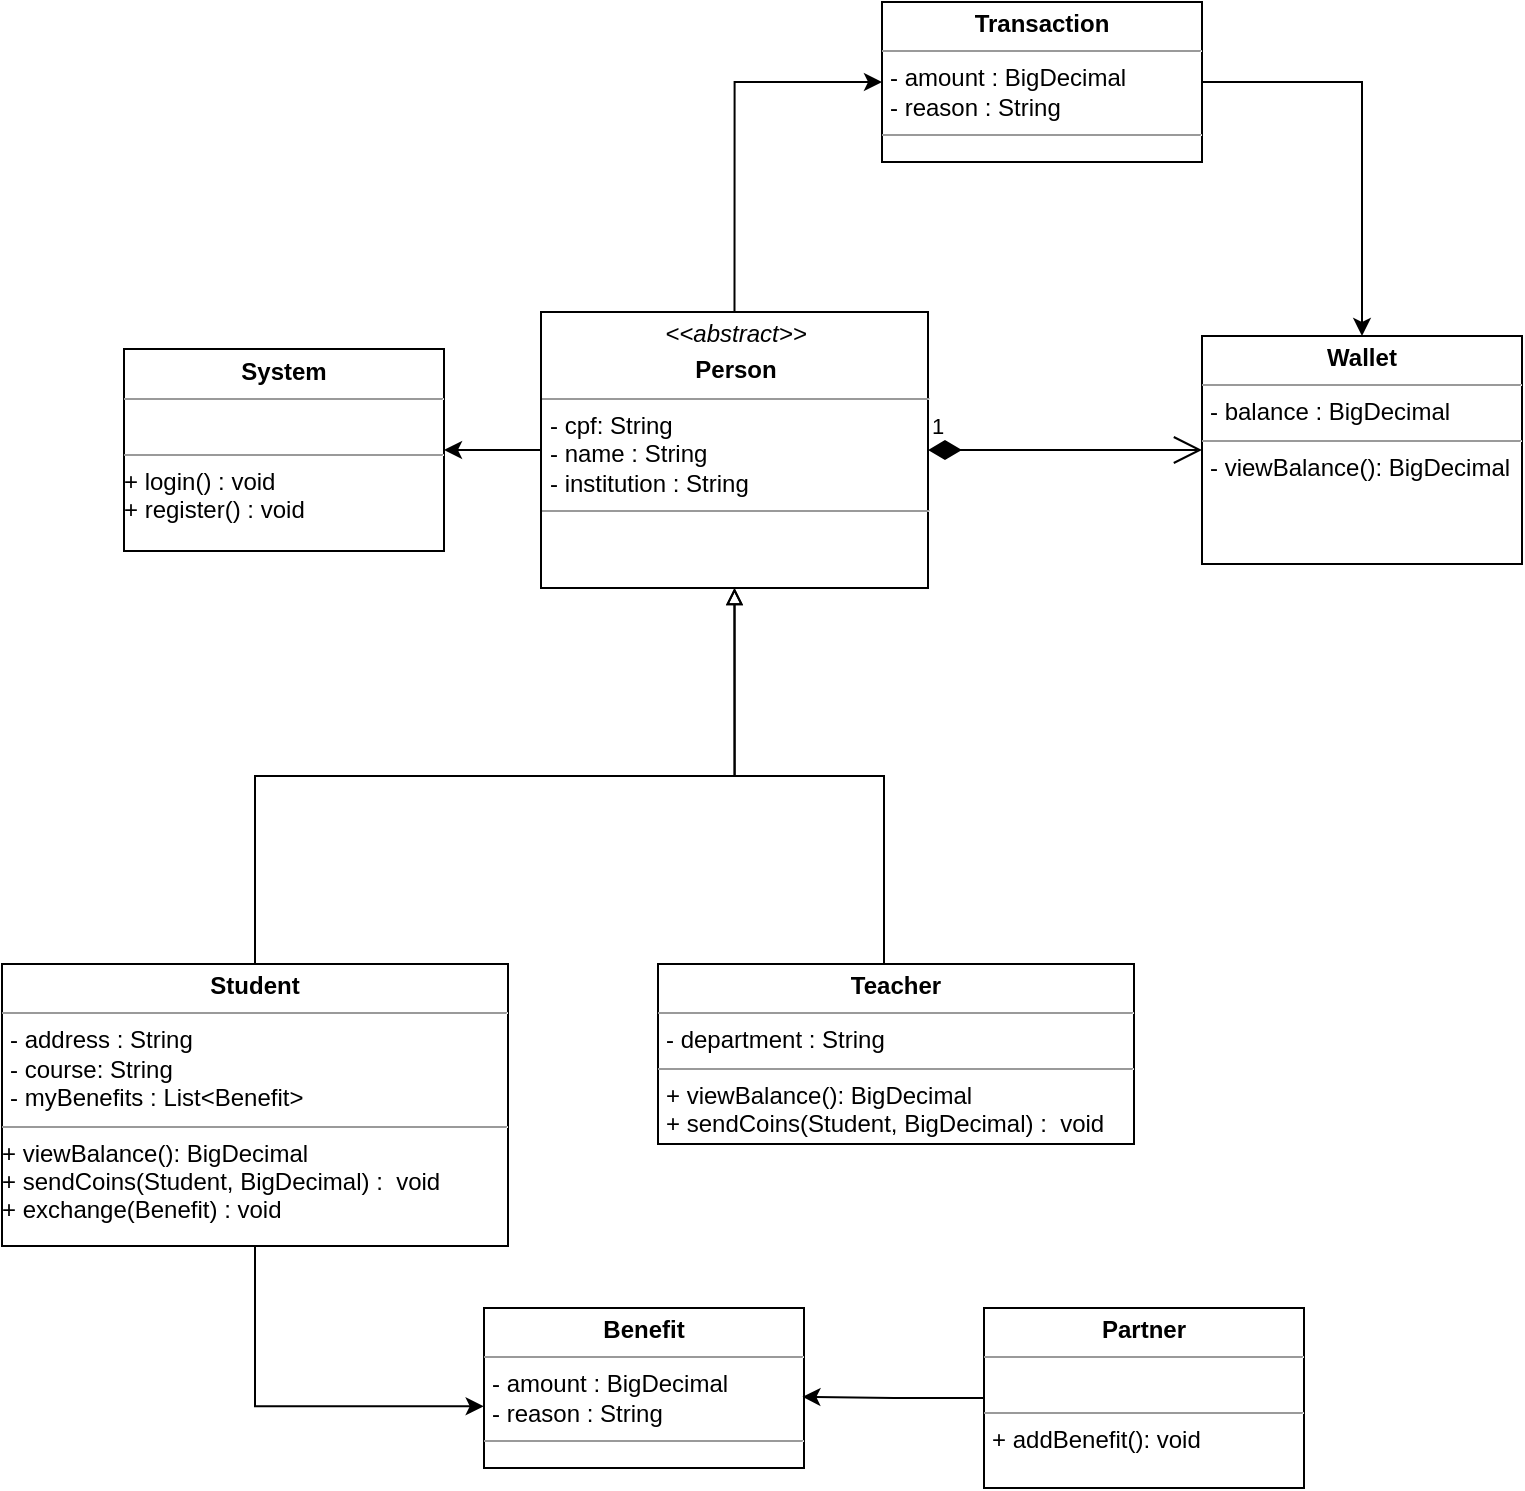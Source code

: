 <mxfile version="21.8.2" type="device">
  <diagram name="Page-1" id="NYpdusXRe-5Q48nrc2SD">
    <mxGraphModel dx="2593" dy="1025" grid="0" gridSize="10" guides="1" tooltips="1" connect="1" arrows="1" fold="1" page="1" pageScale="1" pageWidth="1654" pageHeight="1169" math="0" shadow="0">
      <root>
        <mxCell id="0" />
        <mxCell id="1" parent="0" />
        <mxCell id="BnxCV7DyVBP9lFKoRa-R-29" style="edgeStyle=orthogonalEdgeStyle;rounded=0;orthogonalLoop=1;jettySize=auto;html=1;entryX=0;entryY=0.5;entryDx=0;entryDy=0;exitX=0.5;exitY=0;exitDx=0;exitDy=0;" edge="1" parent="1" source="BnxCV7DyVBP9lFKoRa-R-6" target="BnxCV7DyVBP9lFKoRa-R-28">
          <mxGeometry relative="1" as="geometry" />
        </mxCell>
        <mxCell id="BnxCV7DyVBP9lFKoRa-R-32" style="edgeStyle=orthogonalEdgeStyle;rounded=0;orthogonalLoop=1;jettySize=auto;html=1;entryX=1;entryY=0.5;entryDx=0;entryDy=0;" edge="1" parent="1" source="BnxCV7DyVBP9lFKoRa-R-6" target="BnxCV7DyVBP9lFKoRa-R-31">
          <mxGeometry relative="1" as="geometry" />
        </mxCell>
        <mxCell id="BnxCV7DyVBP9lFKoRa-R-6" value="&lt;p style=&quot;margin:0px;margin-top:4px;text-align:center;&quot;&gt;&lt;i&gt;&amp;lt;&amp;lt;abstract&amp;gt;&amp;gt;&lt;b&gt;&lt;br&gt;&lt;/b&gt;&lt;/i&gt;&lt;/p&gt;&lt;p style=&quot;margin:0px;margin-top:4px;text-align:center;&quot;&gt;&lt;b&gt;Person&lt;/b&gt;&lt;/p&gt;&lt;hr size=&quot;1&quot;&gt;&lt;p style=&quot;margin:0px;margin-left:4px;&quot;&gt;- cpf: String&lt;br&gt;&lt;/p&gt;&lt;p style=&quot;margin:0px;margin-left:4px;&quot;&gt;- name : String&lt;/p&gt;&lt;p style=&quot;margin:0px;margin-left:4px;&quot;&gt;- institution : String&lt;br&gt;&lt;/p&gt;&lt;hr size=&quot;1&quot;&gt;" style="verticalAlign=top;align=left;overflow=fill;fontSize=12;fontFamily=Helvetica;html=1;whiteSpace=wrap;" vertex="1" parent="1">
          <mxGeometry x="339.5" y="253" width="193.5" height="138" as="geometry" />
        </mxCell>
        <mxCell id="BnxCV7DyVBP9lFKoRa-R-12" style="edgeStyle=orthogonalEdgeStyle;rounded=0;orthogonalLoop=1;jettySize=auto;html=1;entryX=0.5;entryY=1;entryDx=0;entryDy=0;exitX=0.5;exitY=0;exitDx=0;exitDy=0;endArrow=block;endFill=0;" edge="1" parent="1" source="BnxCV7DyVBP9lFKoRa-R-8" target="BnxCV7DyVBP9lFKoRa-R-6">
          <mxGeometry relative="1" as="geometry" />
        </mxCell>
        <mxCell id="BnxCV7DyVBP9lFKoRa-R-8" value="&lt;p style=&quot;margin:0px;margin-top:4px;text-align:center;&quot;&gt;&lt;b&gt;Student&lt;/b&gt;&lt;/p&gt;&lt;hr size=&quot;1&quot;&gt;&lt;p style=&quot;margin:0px;margin-left:4px;&quot;&gt;- address : String&lt;/p&gt;&lt;p style=&quot;margin:0px;margin-left:4px;&quot;&gt;- course: String&lt;br&gt;&lt;/p&gt;&lt;p style=&quot;margin:0px;margin-left:4px;&quot;&gt;- myBenefits : List&amp;lt;Benefit&amp;gt;&lt;/p&gt;&lt;hr size=&quot;1&quot;&gt;+ viewBalance(): BigDecimal&lt;div align=&quot;left&quot;&gt;+ sendCoins(Student, BigDecimal) :&amp;nbsp; void&lt;/div&gt;&lt;div align=&quot;left&quot;&gt;+ exchange(Benefit) : void&lt;br&gt;&lt;/div&gt;" style="verticalAlign=top;align=left;overflow=fill;fontSize=12;fontFamily=Helvetica;html=1;whiteSpace=wrap;" vertex="1" parent="1">
          <mxGeometry x="70" y="579" width="253" height="141" as="geometry" />
        </mxCell>
        <mxCell id="BnxCV7DyVBP9lFKoRa-R-15" style="edgeStyle=orthogonalEdgeStyle;rounded=0;orthogonalLoop=1;jettySize=auto;html=1;entryX=0.5;entryY=1;entryDx=0;entryDy=0;endArrow=block;endFill=0;exitX=0.5;exitY=0;exitDx=0;exitDy=0;" edge="1" parent="1" source="BnxCV7DyVBP9lFKoRa-R-10" target="BnxCV7DyVBP9lFKoRa-R-6">
          <mxGeometry relative="1" as="geometry">
            <Array as="points">
              <mxPoint x="511" y="579" />
              <mxPoint x="511" y="485" />
              <mxPoint x="436" y="485" />
            </Array>
          </mxGeometry>
        </mxCell>
        <mxCell id="BnxCV7DyVBP9lFKoRa-R-10" value="&lt;p style=&quot;margin:0px;margin-top:4px;text-align:center;&quot;&gt;&lt;b&gt;Teacher&lt;/b&gt;&lt;/p&gt;&lt;hr size=&quot;1&quot;&gt;&lt;p style=&quot;margin:0px;margin-left:4px;&quot;&gt;- department : String&lt;br&gt;&lt;/p&gt;&lt;hr size=&quot;1&quot;&gt;&lt;p style=&quot;margin:0px;margin-left:4px;&quot;&gt;+ viewBalance(): BigDecimal&lt;/p&gt;&lt;p style=&quot;margin:0px;margin-left:4px;&quot;&gt;+ sendCoins(Student, BigDecimal) :&amp;nbsp; void&lt;/p&gt;" style="verticalAlign=top;align=left;overflow=fill;fontSize=12;fontFamily=Helvetica;html=1;whiteSpace=wrap;" vertex="1" parent="1">
          <mxGeometry x="398" y="579" width="238" height="90" as="geometry" />
        </mxCell>
        <mxCell id="BnxCV7DyVBP9lFKoRa-R-11" value="&lt;p style=&quot;margin:0px;margin-top:4px;text-align:center;&quot;&gt;&lt;b&gt;Partner&lt;/b&gt;&lt;/p&gt;&lt;hr size=&quot;1&quot;&gt;&lt;p style=&quot;margin:0px;margin-left:4px;&quot;&gt;&lt;br&gt;&lt;/p&gt;&lt;hr size=&quot;1&quot;&gt;&lt;p style=&quot;margin:0px;margin-left:4px;&quot;&gt;+ addBenefit(): void&lt;/p&gt;" style="verticalAlign=top;align=left;overflow=fill;fontSize=12;fontFamily=Helvetica;html=1;whiteSpace=wrap;" vertex="1" parent="1">
          <mxGeometry x="561" y="751" width="160" height="90" as="geometry" />
        </mxCell>
        <mxCell id="BnxCV7DyVBP9lFKoRa-R-17" value="&lt;p style=&quot;margin:0px;margin-top:4px;text-align:center;&quot;&gt;&lt;b&gt;Wallet&lt;/b&gt;&lt;/p&gt;&lt;hr size=&quot;1&quot;&gt;&lt;p style=&quot;margin:0px;margin-left:4px;&quot;&gt;- balance : BigDecimal&lt;br&gt;&lt;/p&gt;&lt;hr size=&quot;1&quot;&gt;&lt;p style=&quot;margin:0px;margin-left:4px;&quot;&gt;- viewBalance(): BigDecimal&lt;/p&gt;" style="verticalAlign=top;align=left;overflow=fill;fontSize=12;fontFamily=Helvetica;html=1;whiteSpace=wrap;" vertex="1" parent="1">
          <mxGeometry x="670" y="265" width="160" height="114" as="geometry" />
        </mxCell>
        <mxCell id="BnxCV7DyVBP9lFKoRa-R-20" value="1" style="endArrow=open;html=1;endSize=12;startArrow=diamondThin;startSize=14;startFill=1;edgeStyle=orthogonalEdgeStyle;align=left;verticalAlign=bottom;rounded=0;exitX=1;exitY=0.5;exitDx=0;exitDy=0;entryX=0;entryY=0.5;entryDx=0;entryDy=0;" edge="1" parent="1" source="BnxCV7DyVBP9lFKoRa-R-6" target="BnxCV7DyVBP9lFKoRa-R-17">
          <mxGeometry x="-1" y="3" relative="1" as="geometry">
            <mxPoint x="581" y="388" as="sourcePoint" />
            <mxPoint x="741" y="388" as="targetPoint" />
          </mxGeometry>
        </mxCell>
        <mxCell id="BnxCV7DyVBP9lFKoRa-R-30" style="edgeStyle=orthogonalEdgeStyle;rounded=0;orthogonalLoop=1;jettySize=auto;html=1;entryX=0.5;entryY=0;entryDx=0;entryDy=0;exitX=1;exitY=0.5;exitDx=0;exitDy=0;" edge="1" parent="1" source="BnxCV7DyVBP9lFKoRa-R-28" target="BnxCV7DyVBP9lFKoRa-R-17">
          <mxGeometry relative="1" as="geometry" />
        </mxCell>
        <mxCell id="BnxCV7DyVBP9lFKoRa-R-28" value="&lt;p style=&quot;margin:0px;margin-top:4px;text-align:center;&quot;&gt;&lt;b&gt;Transaction&lt;/b&gt;&lt;/p&gt;&lt;hr size=&quot;1&quot;&gt;&lt;p style=&quot;margin:0px;margin-left:4px;&quot;&gt;- amount : BigDecimal&lt;br&gt;- reason : String&lt;/p&gt;&lt;hr size=&quot;1&quot;&gt;&lt;p style=&quot;margin:0px;margin-left:4px;&quot;&gt;&lt;br&gt;&lt;/p&gt;" style="verticalAlign=top;align=left;overflow=fill;fontSize=12;fontFamily=Helvetica;html=1;whiteSpace=wrap;" vertex="1" parent="1">
          <mxGeometry x="510" y="98" width="160" height="80" as="geometry" />
        </mxCell>
        <mxCell id="BnxCV7DyVBP9lFKoRa-R-31" value="&lt;p style=&quot;margin:0px;margin-top:4px;text-align:center;&quot;&gt;&lt;b&gt;System&lt;/b&gt;&lt;/p&gt;&lt;hr size=&quot;1&quot;&gt;&lt;br&gt;&lt;hr size=&quot;1&quot;&gt;&lt;div&gt;+ login() : void&lt;/div&gt;&lt;div&gt;+ register() : void&lt;br&gt;&lt;/div&gt;" style="verticalAlign=top;align=left;overflow=fill;fontSize=12;fontFamily=Helvetica;html=1;whiteSpace=wrap;" vertex="1" parent="1">
          <mxGeometry x="131" y="271.5" width="160" height="101" as="geometry" />
        </mxCell>
        <mxCell id="BnxCV7DyVBP9lFKoRa-R-33" value="&lt;p style=&quot;margin:0px;margin-top:4px;text-align:center;&quot;&gt;&lt;b&gt;Benefit&lt;/b&gt;&lt;/p&gt;&lt;hr size=&quot;1&quot;&gt;&lt;p style=&quot;margin:0px;margin-left:4px;&quot;&gt;- amount : BigDecimal&lt;br&gt;- reason : String&lt;/p&gt;&lt;hr size=&quot;1&quot;&gt;&lt;p style=&quot;margin:0px;margin-left:4px;&quot;&gt;&lt;br&gt;&lt;/p&gt;" style="verticalAlign=top;align=left;overflow=fill;fontSize=12;fontFamily=Helvetica;html=1;whiteSpace=wrap;" vertex="1" parent="1">
          <mxGeometry x="311" y="751" width="160" height="80" as="geometry" />
        </mxCell>
        <mxCell id="BnxCV7DyVBP9lFKoRa-R-34" style="edgeStyle=orthogonalEdgeStyle;rounded=0;orthogonalLoop=1;jettySize=auto;html=1;entryX=0.995;entryY=0.555;entryDx=0;entryDy=0;entryPerimeter=0;exitX=0;exitY=0.5;exitDx=0;exitDy=0;" edge="1" parent="1" source="BnxCV7DyVBP9lFKoRa-R-11" target="BnxCV7DyVBP9lFKoRa-R-33">
          <mxGeometry relative="1" as="geometry" />
        </mxCell>
        <mxCell id="BnxCV7DyVBP9lFKoRa-R-35" style="edgeStyle=orthogonalEdgeStyle;rounded=0;orthogonalLoop=1;jettySize=auto;html=1;entryX=-0.001;entryY=0.614;entryDx=0;entryDy=0;entryPerimeter=0;exitX=0.5;exitY=1;exitDx=0;exitDy=0;" edge="1" parent="1" source="BnxCV7DyVBP9lFKoRa-R-8" target="BnxCV7DyVBP9lFKoRa-R-33">
          <mxGeometry relative="1" as="geometry" />
        </mxCell>
      </root>
    </mxGraphModel>
  </diagram>
</mxfile>
